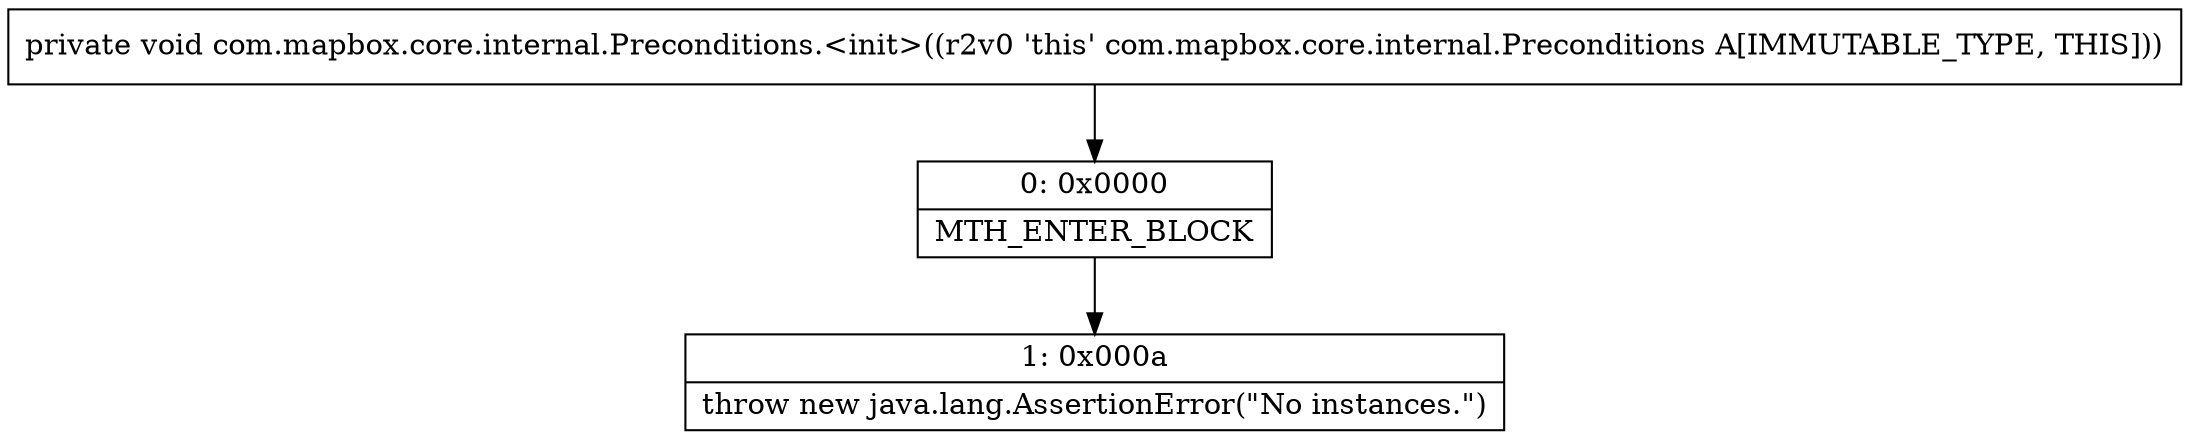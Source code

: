 digraph "CFG forcom.mapbox.core.internal.Preconditions.\<init\>()V" {
Node_0 [shape=record,label="{0\:\ 0x0000|MTH_ENTER_BLOCK\l}"];
Node_1 [shape=record,label="{1\:\ 0x000a|throw new java.lang.AssertionError(\"No instances.\")\l}"];
MethodNode[shape=record,label="{private void com.mapbox.core.internal.Preconditions.\<init\>((r2v0 'this' com.mapbox.core.internal.Preconditions A[IMMUTABLE_TYPE, THIS])) }"];
MethodNode -> Node_0;
Node_0 -> Node_1;
}

